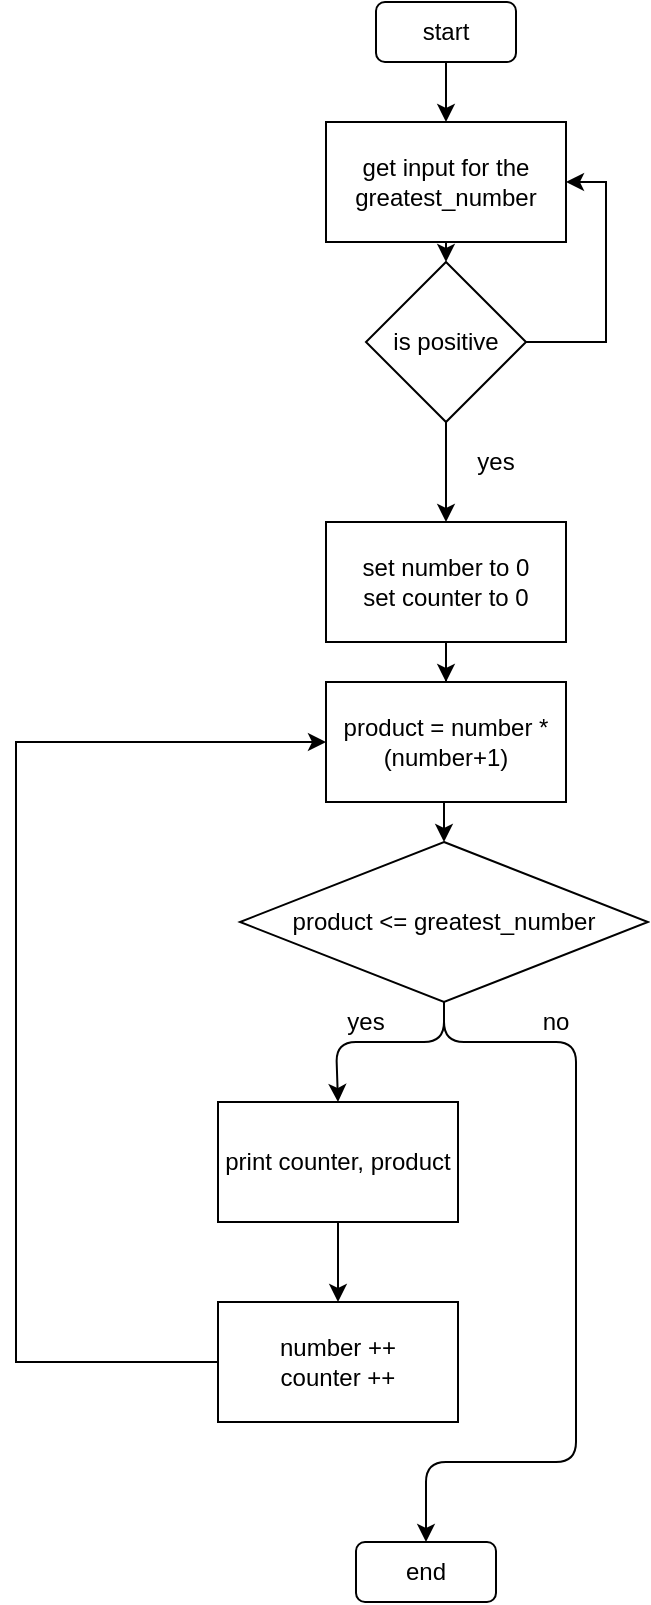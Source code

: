 <mxfile version="13.10.0" type="github">
  <diagram id="JAqE6KUSAbg8KRXoZr79" name="Page-1">
    <mxGraphModel dx="2852" dy="1652" grid="1" gridSize="10" guides="1" tooltips="1" connect="1" arrows="1" fold="1" page="1" pageScale="1" pageWidth="850" pageHeight="1100" math="0" shadow="0">
      <root>
        <mxCell id="0" />
        <mxCell id="1" parent="0" />
        <mxCell id="vyhBWZs--JBDBbk8r56p-16" style="edgeStyle=orthogonalEdgeStyle;rounded=0;orthogonalLoop=1;jettySize=auto;html=1;entryX=0.5;entryY=0;entryDx=0;entryDy=0;" parent="1" source="vyhBWZs--JBDBbk8r56p-1" target="vyhBWZs--JBDBbk8r56p-3" edge="1">
          <mxGeometry relative="1" as="geometry" />
        </mxCell>
        <mxCell id="vyhBWZs--JBDBbk8r56p-1" value="start" style="rounded=1;whiteSpace=wrap;html=1;" parent="1" vertex="1">
          <mxGeometry x="400" y="50" width="70" height="30" as="geometry" />
        </mxCell>
        <mxCell id="vyhBWZs--JBDBbk8r56p-2" value="end" style="rounded=1;whiteSpace=wrap;html=1;" parent="1" vertex="1">
          <mxGeometry x="390" y="820" width="70" height="30" as="geometry" />
        </mxCell>
        <mxCell id="vyhBWZs--JBDBbk8r56p-35" style="edgeStyle=orthogonalEdgeStyle;rounded=0;orthogonalLoop=1;jettySize=auto;html=1;exitX=0.5;exitY=1;exitDx=0;exitDy=0;entryX=0.5;entryY=0;entryDx=0;entryDy=0;" parent="1" source="vyhBWZs--JBDBbk8r56p-3" target="vyhBWZs--JBDBbk8r56p-23" edge="1">
          <mxGeometry relative="1" as="geometry" />
        </mxCell>
        <mxCell id="vyhBWZs--JBDBbk8r56p-3" value="get input for the greatest_number" style="rounded=0;whiteSpace=wrap;html=1;" parent="1" vertex="1">
          <mxGeometry x="375" y="110" width="120" height="60" as="geometry" />
        </mxCell>
        <mxCell id="vyhBWZs--JBDBbk8r56p-26" style="edgeStyle=orthogonalEdgeStyle;rounded=0;orthogonalLoop=1;jettySize=auto;html=1;entryX=0.5;entryY=0;entryDx=0;entryDy=0;" parent="1" source="vyhBWZs--JBDBbk8r56p-4" target="vyhBWZs--JBDBbk8r56p-6" edge="1">
          <mxGeometry relative="1" as="geometry">
            <Array as="points">
              <mxPoint x="434" y="470" />
              <mxPoint x="434" y="470" />
            </Array>
          </mxGeometry>
        </mxCell>
        <mxCell id="vyhBWZs--JBDBbk8r56p-4" value="product = number * (number+1)" style="rounded=0;whiteSpace=wrap;html=1;" parent="1" vertex="1">
          <mxGeometry x="375" y="390" width="120" height="60" as="geometry" />
        </mxCell>
        <mxCell id="vyhBWZs--JBDBbk8r56p-18" style="edgeStyle=orthogonalEdgeStyle;rounded=0;orthogonalLoop=1;jettySize=auto;html=1;entryX=0.5;entryY=0;entryDx=0;entryDy=0;" parent="1" source="vyhBWZs--JBDBbk8r56p-5" target="vyhBWZs--JBDBbk8r56p-4" edge="1">
          <mxGeometry relative="1" as="geometry" />
        </mxCell>
        <mxCell id="vyhBWZs--JBDBbk8r56p-5" value="set number to 0&lt;br&gt;set counter to 0" style="rounded=0;whiteSpace=wrap;html=1;" parent="1" vertex="1">
          <mxGeometry x="375" y="310" width="120" height="60" as="geometry" />
        </mxCell>
        <mxCell id="vyhBWZs--JBDBbk8r56p-6" value="product &amp;lt;= greatest_number" style="rhombus;whiteSpace=wrap;html=1;" parent="1" vertex="1">
          <mxGeometry x="332" y="470" width="204" height="80" as="geometry" />
        </mxCell>
        <mxCell id="vyhBWZs--JBDBbk8r56p-28" style="edgeStyle=orthogonalEdgeStyle;rounded=0;orthogonalLoop=1;jettySize=auto;html=1;entryX=0;entryY=0.5;entryDx=0;entryDy=0;" parent="1" source="vyhBWZs--JBDBbk8r56p-9" target="vyhBWZs--JBDBbk8r56p-4" edge="1">
          <mxGeometry relative="1" as="geometry">
            <mxPoint x="230" y="380" as="targetPoint" />
            <Array as="points">
              <mxPoint x="220" y="730" />
              <mxPoint x="220" y="420" />
            </Array>
          </mxGeometry>
        </mxCell>
        <mxCell id="vyhBWZs--JBDBbk8r56p-9" value="number ++&lt;br&gt;counter ++" style="rounded=0;whiteSpace=wrap;html=1;" parent="1" vertex="1">
          <mxGeometry x="321" y="700" width="120" height="60" as="geometry" />
        </mxCell>
        <mxCell id="vyhBWZs--JBDBbk8r56p-24" style="edgeStyle=orthogonalEdgeStyle;rounded=0;orthogonalLoop=1;jettySize=auto;html=1;entryX=0.5;entryY=0;entryDx=0;entryDy=0;" parent="1" source="vyhBWZs--JBDBbk8r56p-23" target="vyhBWZs--JBDBbk8r56p-5" edge="1">
          <mxGeometry relative="1" as="geometry" />
        </mxCell>
        <mxCell id="vyhBWZs--JBDBbk8r56p-25" style="edgeStyle=orthogonalEdgeStyle;rounded=0;orthogonalLoop=1;jettySize=auto;html=1;entryX=1;entryY=0.5;entryDx=0;entryDy=0;" parent="1" source="vyhBWZs--JBDBbk8r56p-23" target="vyhBWZs--JBDBbk8r56p-3" edge="1">
          <mxGeometry relative="1" as="geometry">
            <Array as="points">
              <mxPoint x="515" y="220" />
              <mxPoint x="515" y="140" />
            </Array>
          </mxGeometry>
        </mxCell>
        <mxCell id="vyhBWZs--JBDBbk8r56p-23" value="is positive" style="rhombus;whiteSpace=wrap;html=1;" parent="1" vertex="1">
          <mxGeometry x="395" y="180" width="80" height="80" as="geometry" />
        </mxCell>
        <mxCell id="8XhEcHThyvLEzNSL7zrK-1" style="edgeStyle=orthogonalEdgeStyle;rounded=0;orthogonalLoop=1;jettySize=auto;html=1;entryX=0.5;entryY=0;entryDx=0;entryDy=0;" edge="1" parent="1" source="vyhBWZs--JBDBbk8r56p-27" target="vyhBWZs--JBDBbk8r56p-9">
          <mxGeometry relative="1" as="geometry" />
        </mxCell>
        <mxCell id="vyhBWZs--JBDBbk8r56p-27" value="print counter, product" style="rounded=0;whiteSpace=wrap;html=1;" parent="1" vertex="1">
          <mxGeometry x="321" y="600" width="120" height="60" as="geometry" />
        </mxCell>
        <mxCell id="vyhBWZs--JBDBbk8r56p-29" value="" style="endArrow=classic;html=1;entryX=0.5;entryY=0;entryDx=0;entryDy=0;exitX=0.5;exitY=1;exitDx=0;exitDy=0;" parent="1" source="vyhBWZs--JBDBbk8r56p-6" target="vyhBWZs--JBDBbk8r56p-27" edge="1">
          <mxGeometry width="50" height="50" relative="1" as="geometry">
            <mxPoint x="430" y="550" as="sourcePoint" />
            <mxPoint x="710" y="660" as="targetPoint" />
            <Array as="points">
              <mxPoint x="434" y="570" />
              <mxPoint x="380" y="570" />
            </Array>
          </mxGeometry>
        </mxCell>
        <mxCell id="vyhBWZs--JBDBbk8r56p-31" value="" style="endArrow=classic;html=1;exitX=0.5;exitY=1;exitDx=0;exitDy=0;" parent="1" source="vyhBWZs--JBDBbk8r56p-6" edge="1">
          <mxGeometry width="50" height="50" relative="1" as="geometry">
            <mxPoint x="430" y="550" as="sourcePoint" />
            <mxPoint x="425" y="820" as="targetPoint" />
            <Array as="points">
              <mxPoint x="434" y="570" />
              <mxPoint x="500" y="570" />
              <mxPoint x="500" y="780" />
              <mxPoint x="425" y="780" />
            </Array>
          </mxGeometry>
        </mxCell>
        <mxCell id="vyhBWZs--JBDBbk8r56p-34" value="yes" style="text;html=1;strokeColor=none;fillColor=none;align=center;verticalAlign=middle;whiteSpace=wrap;rounded=0;" parent="1" vertex="1">
          <mxGeometry x="440" y="270" width="40" height="20" as="geometry" />
        </mxCell>
        <mxCell id="8XhEcHThyvLEzNSL7zrK-2" value="yes" style="text;html=1;strokeColor=none;fillColor=none;align=center;verticalAlign=middle;whiteSpace=wrap;rounded=0;" vertex="1" parent="1">
          <mxGeometry x="375" y="550" width="40" height="20" as="geometry" />
        </mxCell>
        <mxCell id="8XhEcHThyvLEzNSL7zrK-3" value="no" style="text;html=1;strokeColor=none;fillColor=none;align=center;verticalAlign=middle;whiteSpace=wrap;rounded=0;" vertex="1" parent="1">
          <mxGeometry x="470" y="550" width="40" height="20" as="geometry" />
        </mxCell>
      </root>
    </mxGraphModel>
  </diagram>
</mxfile>
